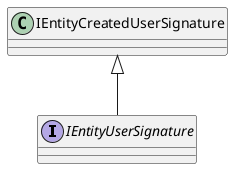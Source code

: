 @startuml
interface IEntityUserSignature {
}
IEntityCreatedUserSignature <|-- IEntityUserSignature
@enduml
